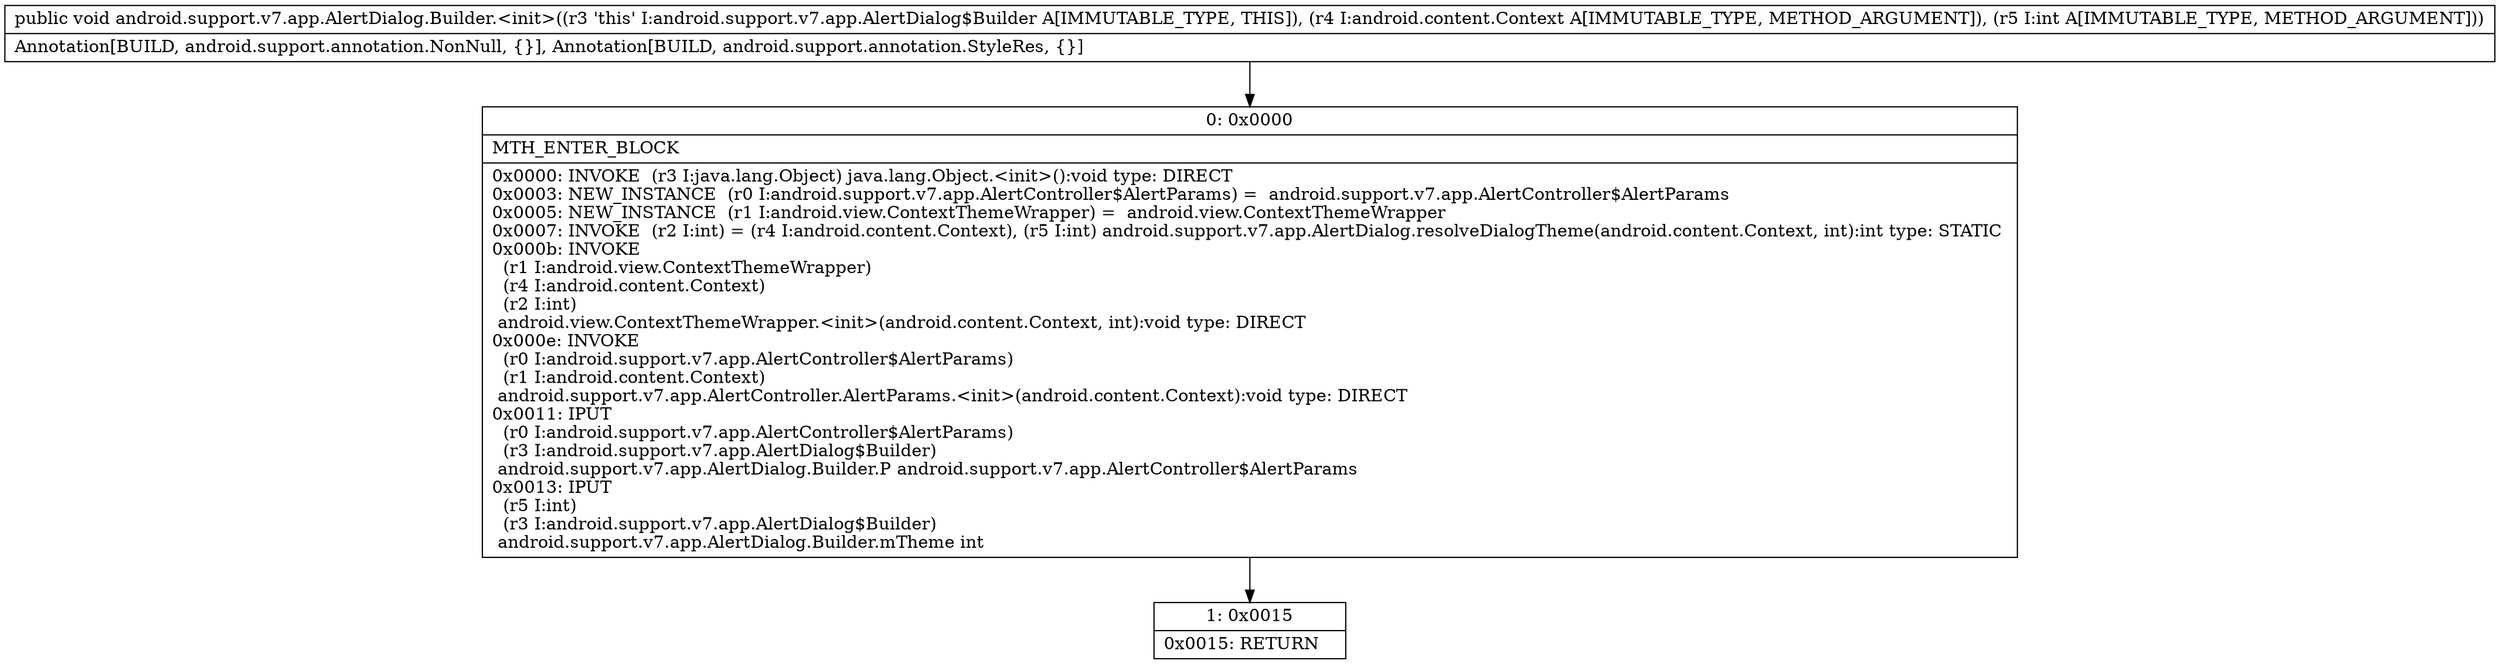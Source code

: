 digraph "CFG forandroid.support.v7.app.AlertDialog.Builder.\<init\>(Landroid\/content\/Context;I)V" {
Node_0 [shape=record,label="{0\:\ 0x0000|MTH_ENTER_BLOCK\l|0x0000: INVOKE  (r3 I:java.lang.Object) java.lang.Object.\<init\>():void type: DIRECT \l0x0003: NEW_INSTANCE  (r0 I:android.support.v7.app.AlertController$AlertParams) =  android.support.v7.app.AlertController$AlertParams \l0x0005: NEW_INSTANCE  (r1 I:android.view.ContextThemeWrapper) =  android.view.ContextThemeWrapper \l0x0007: INVOKE  (r2 I:int) = (r4 I:android.content.Context), (r5 I:int) android.support.v7.app.AlertDialog.resolveDialogTheme(android.content.Context, int):int type: STATIC \l0x000b: INVOKE  \l  (r1 I:android.view.ContextThemeWrapper)\l  (r4 I:android.content.Context)\l  (r2 I:int)\l android.view.ContextThemeWrapper.\<init\>(android.content.Context, int):void type: DIRECT \l0x000e: INVOKE  \l  (r0 I:android.support.v7.app.AlertController$AlertParams)\l  (r1 I:android.content.Context)\l android.support.v7.app.AlertController.AlertParams.\<init\>(android.content.Context):void type: DIRECT \l0x0011: IPUT  \l  (r0 I:android.support.v7.app.AlertController$AlertParams)\l  (r3 I:android.support.v7.app.AlertDialog$Builder)\l android.support.v7.app.AlertDialog.Builder.P android.support.v7.app.AlertController$AlertParams \l0x0013: IPUT  \l  (r5 I:int)\l  (r3 I:android.support.v7.app.AlertDialog$Builder)\l android.support.v7.app.AlertDialog.Builder.mTheme int \l}"];
Node_1 [shape=record,label="{1\:\ 0x0015|0x0015: RETURN   \l}"];
MethodNode[shape=record,label="{public void android.support.v7.app.AlertDialog.Builder.\<init\>((r3 'this' I:android.support.v7.app.AlertDialog$Builder A[IMMUTABLE_TYPE, THIS]), (r4 I:android.content.Context A[IMMUTABLE_TYPE, METHOD_ARGUMENT]), (r5 I:int A[IMMUTABLE_TYPE, METHOD_ARGUMENT]))  | Annotation[BUILD, android.support.annotation.NonNull, \{\}], Annotation[BUILD, android.support.annotation.StyleRes, \{\}]\l}"];
MethodNode -> Node_0;
Node_0 -> Node_1;
}


